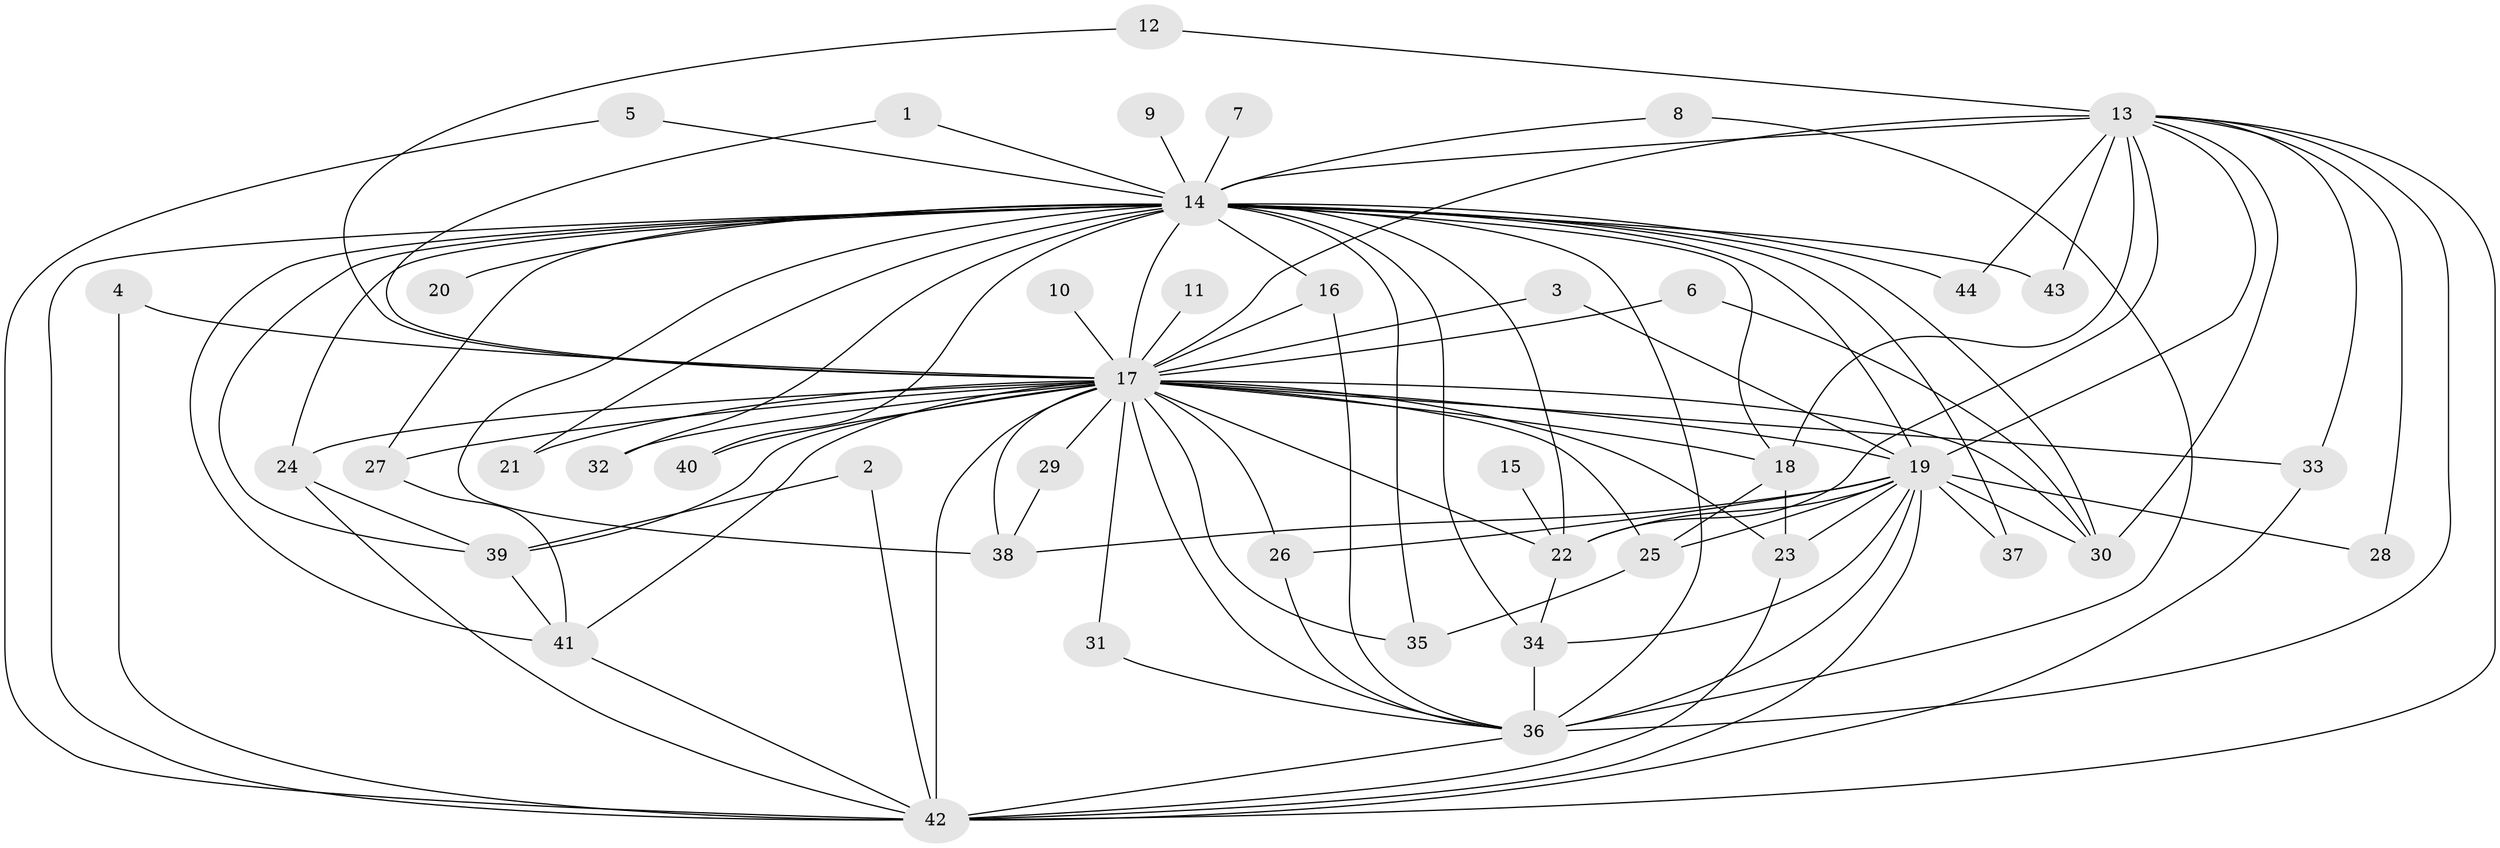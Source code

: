 // original degree distribution, {16: 0.011494252873563218, 28: 0.011494252873563218, 19: 0.022988505747126436, 31: 0.011494252873563218, 15: 0.011494252873563218, 22: 0.011494252873563218, 13: 0.011494252873563218, 17: 0.011494252873563218, 18: 0.011494252873563218, 6: 0.011494252873563218, 5: 0.011494252873563218, 2: 0.5747126436781609, 4: 0.11494252873563218, 3: 0.16091954022988506, 7: 0.011494252873563218}
// Generated by graph-tools (version 1.1) at 2025/49/03/09/25 03:49:30]
// undirected, 44 vertices, 105 edges
graph export_dot {
graph [start="1"]
  node [color=gray90,style=filled];
  1;
  2;
  3;
  4;
  5;
  6;
  7;
  8;
  9;
  10;
  11;
  12;
  13;
  14;
  15;
  16;
  17;
  18;
  19;
  20;
  21;
  22;
  23;
  24;
  25;
  26;
  27;
  28;
  29;
  30;
  31;
  32;
  33;
  34;
  35;
  36;
  37;
  38;
  39;
  40;
  41;
  42;
  43;
  44;
  1 -- 14 [weight=1.0];
  1 -- 17 [weight=1.0];
  2 -- 39 [weight=1.0];
  2 -- 42 [weight=1.0];
  3 -- 17 [weight=1.0];
  3 -- 19 [weight=1.0];
  4 -- 17 [weight=1.0];
  4 -- 42 [weight=1.0];
  5 -- 14 [weight=1.0];
  5 -- 42 [weight=1.0];
  6 -- 17 [weight=1.0];
  6 -- 30 [weight=1.0];
  7 -- 14 [weight=2.0];
  8 -- 14 [weight=1.0];
  8 -- 36 [weight=1.0];
  9 -- 14 [weight=2.0];
  10 -- 17 [weight=2.0];
  11 -- 17 [weight=1.0];
  12 -- 13 [weight=1.0];
  12 -- 17 [weight=1.0];
  13 -- 14 [weight=3.0];
  13 -- 17 [weight=2.0];
  13 -- 18 [weight=1.0];
  13 -- 19 [weight=2.0];
  13 -- 22 [weight=1.0];
  13 -- 28 [weight=1.0];
  13 -- 30 [weight=1.0];
  13 -- 33 [weight=1.0];
  13 -- 36 [weight=1.0];
  13 -- 42 [weight=1.0];
  13 -- 43 [weight=1.0];
  13 -- 44 [weight=1.0];
  14 -- 16 [weight=1.0];
  14 -- 17 [weight=6.0];
  14 -- 18 [weight=2.0];
  14 -- 19 [weight=6.0];
  14 -- 20 [weight=2.0];
  14 -- 21 [weight=1.0];
  14 -- 22 [weight=2.0];
  14 -- 24 [weight=1.0];
  14 -- 27 [weight=1.0];
  14 -- 30 [weight=1.0];
  14 -- 32 [weight=1.0];
  14 -- 34 [weight=2.0];
  14 -- 35 [weight=4.0];
  14 -- 36 [weight=3.0];
  14 -- 37 [weight=1.0];
  14 -- 38 [weight=2.0];
  14 -- 39 [weight=2.0];
  14 -- 40 [weight=1.0];
  14 -- 41 [weight=1.0];
  14 -- 42 [weight=3.0];
  14 -- 43 [weight=1.0];
  14 -- 44 [weight=1.0];
  15 -- 22 [weight=1.0];
  16 -- 17 [weight=1.0];
  16 -- 36 [weight=1.0];
  17 -- 18 [weight=1.0];
  17 -- 19 [weight=4.0];
  17 -- 21 [weight=1.0];
  17 -- 22 [weight=1.0];
  17 -- 23 [weight=1.0];
  17 -- 24 [weight=1.0];
  17 -- 25 [weight=1.0];
  17 -- 26 [weight=2.0];
  17 -- 27 [weight=1.0];
  17 -- 29 [weight=1.0];
  17 -- 30 [weight=1.0];
  17 -- 31 [weight=1.0];
  17 -- 32 [weight=1.0];
  17 -- 33 [weight=1.0];
  17 -- 35 [weight=1.0];
  17 -- 36 [weight=3.0];
  17 -- 38 [weight=1.0];
  17 -- 39 [weight=2.0];
  17 -- 40 [weight=1.0];
  17 -- 41 [weight=1.0];
  17 -- 42 [weight=3.0];
  18 -- 23 [weight=1.0];
  18 -- 25 [weight=1.0];
  19 -- 22 [weight=1.0];
  19 -- 23 [weight=1.0];
  19 -- 25 [weight=1.0];
  19 -- 26 [weight=1.0];
  19 -- 28 [weight=1.0];
  19 -- 30 [weight=1.0];
  19 -- 34 [weight=1.0];
  19 -- 36 [weight=2.0];
  19 -- 37 [weight=1.0];
  19 -- 38 [weight=1.0];
  19 -- 42 [weight=2.0];
  22 -- 34 [weight=1.0];
  23 -- 42 [weight=2.0];
  24 -- 39 [weight=1.0];
  24 -- 42 [weight=1.0];
  25 -- 35 [weight=1.0];
  26 -- 36 [weight=1.0];
  27 -- 41 [weight=1.0];
  29 -- 38 [weight=1.0];
  31 -- 36 [weight=1.0];
  33 -- 42 [weight=1.0];
  34 -- 36 [weight=1.0];
  36 -- 42 [weight=1.0];
  39 -- 41 [weight=1.0];
  41 -- 42 [weight=1.0];
}
